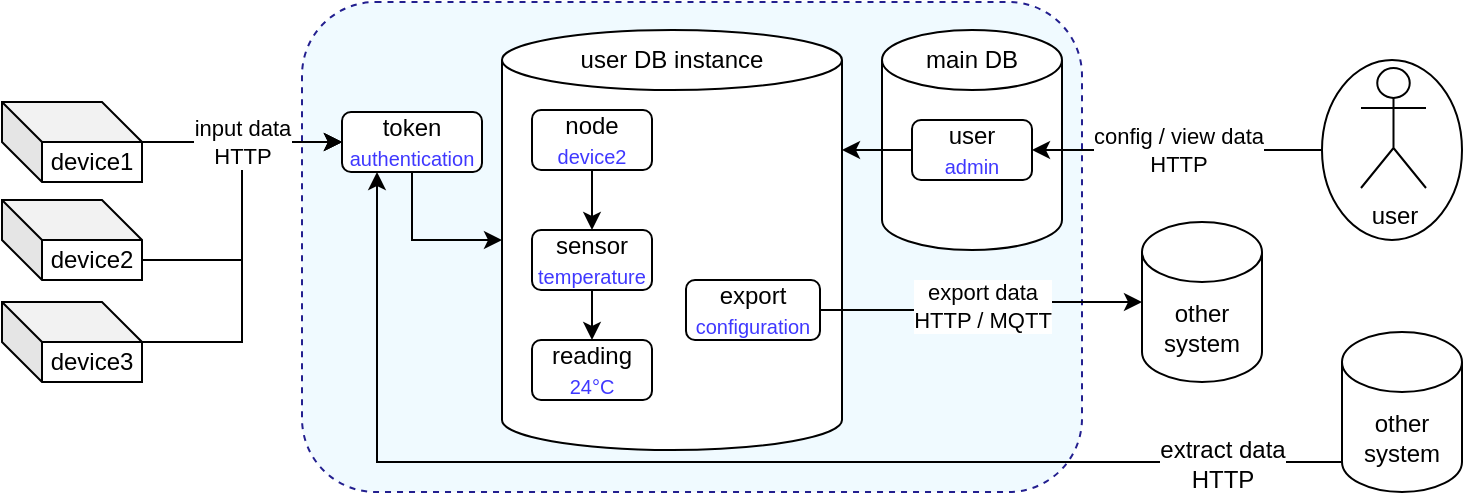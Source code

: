 <mxfile version="19.0.3" type="device"><diagram id="8r6h6TNarLr48R0350Z_" name="Page-1"><mxGraphModel dx="1185" dy="821" grid="1" gridSize="10" guides="1" tooltips="1" connect="1" arrows="1" fold="1" page="1" pageScale="1" pageWidth="1169" pageHeight="827" math="0" shadow="0"><root><mxCell id="0"/><mxCell id="1" parent="0"/><mxCell id="y9uSBmE5XFc__GaYlglb-7" value="" style="rounded=1;whiteSpace=wrap;html=1;dashed=1;fillColor=#F0FAFF;strokeColor=#231F8F;strokeWidth=1;" vertex="1" parent="1"><mxGeometry x="200" y="180" width="390" height="245" as="geometry"/></mxCell><mxCell id="y9uSBmE5XFc__GaYlglb-25" style="edgeStyle=orthogonalEdgeStyle;rounded=0;orthogonalLoop=1;jettySize=auto;html=1;exitX=0;exitY=0;exitDx=70;exitDy=20;exitPerimeter=0;entryX=0;entryY=0.5;entryDx=0;entryDy=0;" edge="1" parent="1" source="y9uSBmE5XFc__GaYlglb-24" target="y9uSBmE5XFc__GaYlglb-31"><mxGeometry relative="1" as="geometry"/></mxCell><mxCell id="y9uSBmE5XFc__GaYlglb-3" value="other&lt;br&gt;system" style="shape=cylinder3;whiteSpace=wrap;html=1;boundedLbl=1;backgroundOutline=1;size=15;" vertex="1" parent="1"><mxGeometry x="620" y="290" width="60" height="80" as="geometry"/></mxCell><mxCell id="y9uSBmE5XFc__GaYlglb-44" style="edgeStyle=orthogonalEdgeStyle;rounded=0;orthogonalLoop=1;jettySize=auto;html=1;exitX=0;exitY=0;exitDx=70;exitDy=30;exitPerimeter=0;entryX=0;entryY=0.5;entryDx=0;entryDy=0;fontSize=10;fontColor=#FF6666;" edge="1" parent="1" source="y9uSBmE5XFc__GaYlglb-5" target="y9uSBmE5XFc__GaYlglb-31"><mxGeometry relative="1" as="geometry"/></mxCell><mxCell id="y9uSBmE5XFc__GaYlglb-5" value="device2" style="shape=cube;whiteSpace=wrap;html=1;boundedLbl=1;backgroundOutline=1;darkOpacity=0.05;darkOpacity2=0.1;" vertex="1" parent="1"><mxGeometry x="50" y="279" width="70" height="40" as="geometry"/></mxCell><mxCell id="y9uSBmE5XFc__GaYlglb-24" value="device3" style="shape=cube;whiteSpace=wrap;html=1;boundedLbl=1;backgroundOutline=1;darkOpacity=0.05;darkOpacity2=0.1;" vertex="1" parent="1"><mxGeometry x="50" y="330" width="70" height="40" as="geometry"/></mxCell><mxCell id="y9uSBmE5XFc__GaYlglb-26" value="device1" style="shape=cube;whiteSpace=wrap;html=1;boundedLbl=1;backgroundOutline=1;darkOpacity=0.05;darkOpacity2=0.1;" vertex="1" parent="1"><mxGeometry x="50" y="230" width="70" height="40" as="geometry"/></mxCell><mxCell id="y9uSBmE5XFc__GaYlglb-34" value="" style="shape=cylinder3;whiteSpace=wrap;html=1;boundedLbl=1;backgroundOutline=1;size=15;" vertex="1" parent="1"><mxGeometry x="300" y="194" width="170" height="210" as="geometry"/></mxCell><mxCell id="y9uSBmE5XFc__GaYlglb-38" style="edgeStyle=orthogonalEdgeStyle;rounded=0;orthogonalLoop=1;jettySize=auto;html=1;exitX=0.5;exitY=1;exitDx=0;exitDy=0;entryX=0.5;entryY=0;entryDx=0;entryDy=0;" edge="1" parent="1" source="y9uSBmE5XFc__GaYlglb-28" target="y9uSBmE5XFc__GaYlglb-30"><mxGeometry relative="1" as="geometry"/></mxCell><mxCell id="y9uSBmE5XFc__GaYlglb-28" value="node&lt;br&gt;&lt;font color=&quot;#3f38ff&quot; style=&quot;font-size: 10px;&quot;&gt;device2&lt;/font&gt;" style="rounded=1;whiteSpace=wrap;html=1;" vertex="1" parent="1"><mxGeometry x="315" y="234" width="60" height="30" as="geometry"/></mxCell><mxCell id="y9uSBmE5XFc__GaYlglb-33" value="" style="shape=cylinder3;whiteSpace=wrap;html=1;boundedLbl=1;backgroundOutline=1;size=15;" vertex="1" parent="1"><mxGeometry x="490" y="194" width="90" height="110" as="geometry"/></mxCell><mxCell id="y9uSBmE5XFc__GaYlglb-35" style="edgeStyle=orthogonalEdgeStyle;rounded=0;orthogonalLoop=1;jettySize=auto;html=1;exitX=0;exitY=0.5;exitDx=0;exitDy=0;entryX=1;entryY=0;entryDx=0;entryDy=60;entryPerimeter=0;" edge="1" parent="1" source="y9uSBmE5XFc__GaYlglb-32" target="y9uSBmE5XFc__GaYlglb-34"><mxGeometry relative="1" as="geometry"/></mxCell><mxCell id="y9uSBmE5XFc__GaYlglb-32" value="user&lt;br&gt;&lt;font color=&quot;#3f38ff&quot; style=&quot;font-size: 10px;&quot;&gt;admin&lt;/font&gt;" style="rounded=1;whiteSpace=wrap;html=1;" vertex="1" parent="1"><mxGeometry x="505" y="239" width="60" height="30" as="geometry"/></mxCell><mxCell id="y9uSBmE5XFc__GaYlglb-39" style="edgeStyle=orthogonalEdgeStyle;rounded=0;orthogonalLoop=1;jettySize=auto;html=1;exitX=0.5;exitY=1;exitDx=0;exitDy=0;entryX=0.5;entryY=0;entryDx=0;entryDy=0;" edge="1" parent="1" source="y9uSBmE5XFc__GaYlglb-30" target="y9uSBmE5XFc__GaYlglb-29"><mxGeometry relative="1" as="geometry"/></mxCell><mxCell id="y9uSBmE5XFc__GaYlglb-30" value="sensor&lt;br&gt;&lt;font color=&quot;#3f38ff&quot; style=&quot;font-size: 10px;&quot;&gt;temperature&lt;/font&gt;" style="rounded=1;whiteSpace=wrap;html=1;" vertex="1" parent="1"><mxGeometry x="315" y="294" width="60" height="30" as="geometry"/></mxCell><mxCell id="y9uSBmE5XFc__GaYlglb-29" value="reading&lt;br&gt;&lt;font color=&quot;#3f38ff&quot; style=&quot;font-size: 10px;&quot;&gt;24°C&lt;/font&gt;" style="rounded=1;whiteSpace=wrap;html=1;" vertex="1" parent="1"><mxGeometry x="315" y="349" width="60" height="30" as="geometry"/></mxCell><mxCell id="y9uSBmE5XFc__GaYlglb-42" style="edgeStyle=orthogonalEdgeStyle;rounded=0;orthogonalLoop=1;jettySize=auto;html=1;exitX=0.5;exitY=1;exitDx=0;exitDy=0;entryX=0;entryY=0.5;entryDx=0;entryDy=0;entryPerimeter=0;fontSize=10;fontColor=#FF6666;" edge="1" parent="1" source="y9uSBmE5XFc__GaYlglb-31" target="y9uSBmE5XFc__GaYlglb-34"><mxGeometry relative="1" as="geometry"/></mxCell><mxCell id="y9uSBmE5XFc__GaYlglb-31" value="token&lt;br&gt;&lt;font color=&quot;#3f38ff&quot; style=&quot;font-size: 10px;&quot;&gt;authentication&lt;/font&gt;" style="rounded=1;whiteSpace=wrap;html=1;" vertex="1" parent="1"><mxGeometry x="220" y="235" width="70" height="30" as="geometry"/></mxCell><mxCell id="y9uSBmE5XFc__GaYlglb-40" value="" style="group" vertex="1" connectable="0" parent="1"><mxGeometry x="710" y="209" width="70" height="90" as="geometry"/></mxCell><mxCell id="y9uSBmE5XFc__GaYlglb-21" value="" style="ellipse;whiteSpace=wrap;html=1;" vertex="1" parent="y9uSBmE5XFc__GaYlglb-40"><mxGeometry width="70" height="90" as="geometry"/></mxCell><mxCell id="y9uSBmE5XFc__GaYlglb-4" value="user" style="shape=umlActor;verticalLabelPosition=bottom;verticalAlign=top;html=1;outlineConnect=0;" vertex="1" parent="y9uSBmE5XFc__GaYlglb-40"><mxGeometry x="19.5" y="4" width="32.5" height="60" as="geometry"/></mxCell><mxCell id="y9uSBmE5XFc__GaYlglb-41" value="export&lt;br&gt;&lt;font color=&quot;#3f38ff&quot; style=&quot;font-size: 10px;&quot;&gt;configuration&lt;/font&gt;" style="rounded=1;whiteSpace=wrap;html=1;" vertex="1" parent="1"><mxGeometry x="392" y="319" width="67" height="30" as="geometry"/></mxCell><mxCell id="y9uSBmE5XFc__GaYlglb-9" value="export data&lt;br&gt;HTTP / MQTT" style="edgeStyle=orthogonalEdgeStyle;rounded=0;orthogonalLoop=1;jettySize=auto;html=1;exitX=1;exitY=0.5;exitDx=0;exitDy=0;entryX=0;entryY=0.5;entryDx=0;entryDy=0;entryPerimeter=0;" edge="1" parent="1" source="y9uSBmE5XFc__GaYlglb-41" target="y9uSBmE5XFc__GaYlglb-3"><mxGeometry relative="1" as="geometry"/></mxCell><mxCell id="y9uSBmE5XFc__GaYlglb-15" value="config / view data&lt;br&gt;HTTP" style="edgeStyle=orthogonalEdgeStyle;rounded=0;orthogonalLoop=1;jettySize=auto;html=1;entryX=1;entryY=0.5;entryDx=0;entryDy=0;exitX=0;exitY=0.5;exitDx=0;exitDy=0;" edge="1" parent="1" source="y9uSBmE5XFc__GaYlglb-21" target="y9uSBmE5XFc__GaYlglb-32"><mxGeometry relative="1" as="geometry"><mxPoint x="660" y="134" as="sourcePoint"/><mxPoint x="490" y="104" as="targetPoint"/></mxGeometry></mxCell><mxCell id="y9uSBmE5XFc__GaYlglb-27" value="input data&lt;br&gt;HTTP" style="edgeStyle=orthogonalEdgeStyle;rounded=0;orthogonalLoop=1;jettySize=auto;html=1;exitX=0;exitY=0;exitDx=70;exitDy=20;exitPerimeter=0;entryX=0;entryY=0.5;entryDx=0;entryDy=0;" edge="1" parent="1" source="y9uSBmE5XFc__GaYlglb-26" target="y9uSBmE5XFc__GaYlglb-31"><mxGeometry relative="1" as="geometry"><mxPoint x="190" y="425" as="targetPoint"/></mxGeometry></mxCell><mxCell id="y9uSBmE5XFc__GaYlglb-46" value="main DB" style="text;html=1;strokeColor=none;fillColor=none;align=center;verticalAlign=middle;whiteSpace=wrap;rounded=0;dashed=1;fontSize=12;fontColor=#000000;" vertex="1" parent="1"><mxGeometry x="505" y="194" width="60" height="30" as="geometry"/></mxCell><mxCell id="y9uSBmE5XFc__GaYlglb-47" value="user DB instance" style="text;html=1;strokeColor=none;fillColor=none;align=center;verticalAlign=middle;whiteSpace=wrap;rounded=0;dashed=1;fontSize=12;fontColor=#000000;" vertex="1" parent="1"><mxGeometry x="335" y="194" width="100" height="30" as="geometry"/></mxCell><mxCell id="y9uSBmE5XFc__GaYlglb-50" style="edgeStyle=orthogonalEdgeStyle;rounded=0;orthogonalLoop=1;jettySize=auto;html=1;exitX=0;exitY=1;exitDx=0;exitDy=-15;exitPerimeter=0;entryX=0.25;entryY=1;entryDx=0;entryDy=0;fontSize=12;fontColor=#000000;" edge="1" parent="1" source="y9uSBmE5XFc__GaYlglb-48" target="y9uSBmE5XFc__GaYlglb-31"><mxGeometry relative="1" as="geometry"/></mxCell><mxCell id="y9uSBmE5XFc__GaYlglb-51" value="extract data&lt;br&gt;HTTP" style="edgeLabel;html=1;align=center;verticalAlign=middle;resizable=0;points=[];fontSize=12;fontColor=#000000;" vertex="1" connectable="0" parent="y9uSBmE5XFc__GaYlglb-50"><mxGeometry x="-0.809" y="1" relative="1" as="geometry"><mxPoint as="offset"/></mxGeometry></mxCell><mxCell id="y9uSBmE5XFc__GaYlglb-48" value="other&lt;br&gt;system" style="shape=cylinder3;whiteSpace=wrap;html=1;boundedLbl=1;backgroundOutline=1;size=15;" vertex="1" parent="1"><mxGeometry x="720" y="345" width="60" height="80" as="geometry"/></mxCell></root></mxGraphModel></diagram></mxfile>